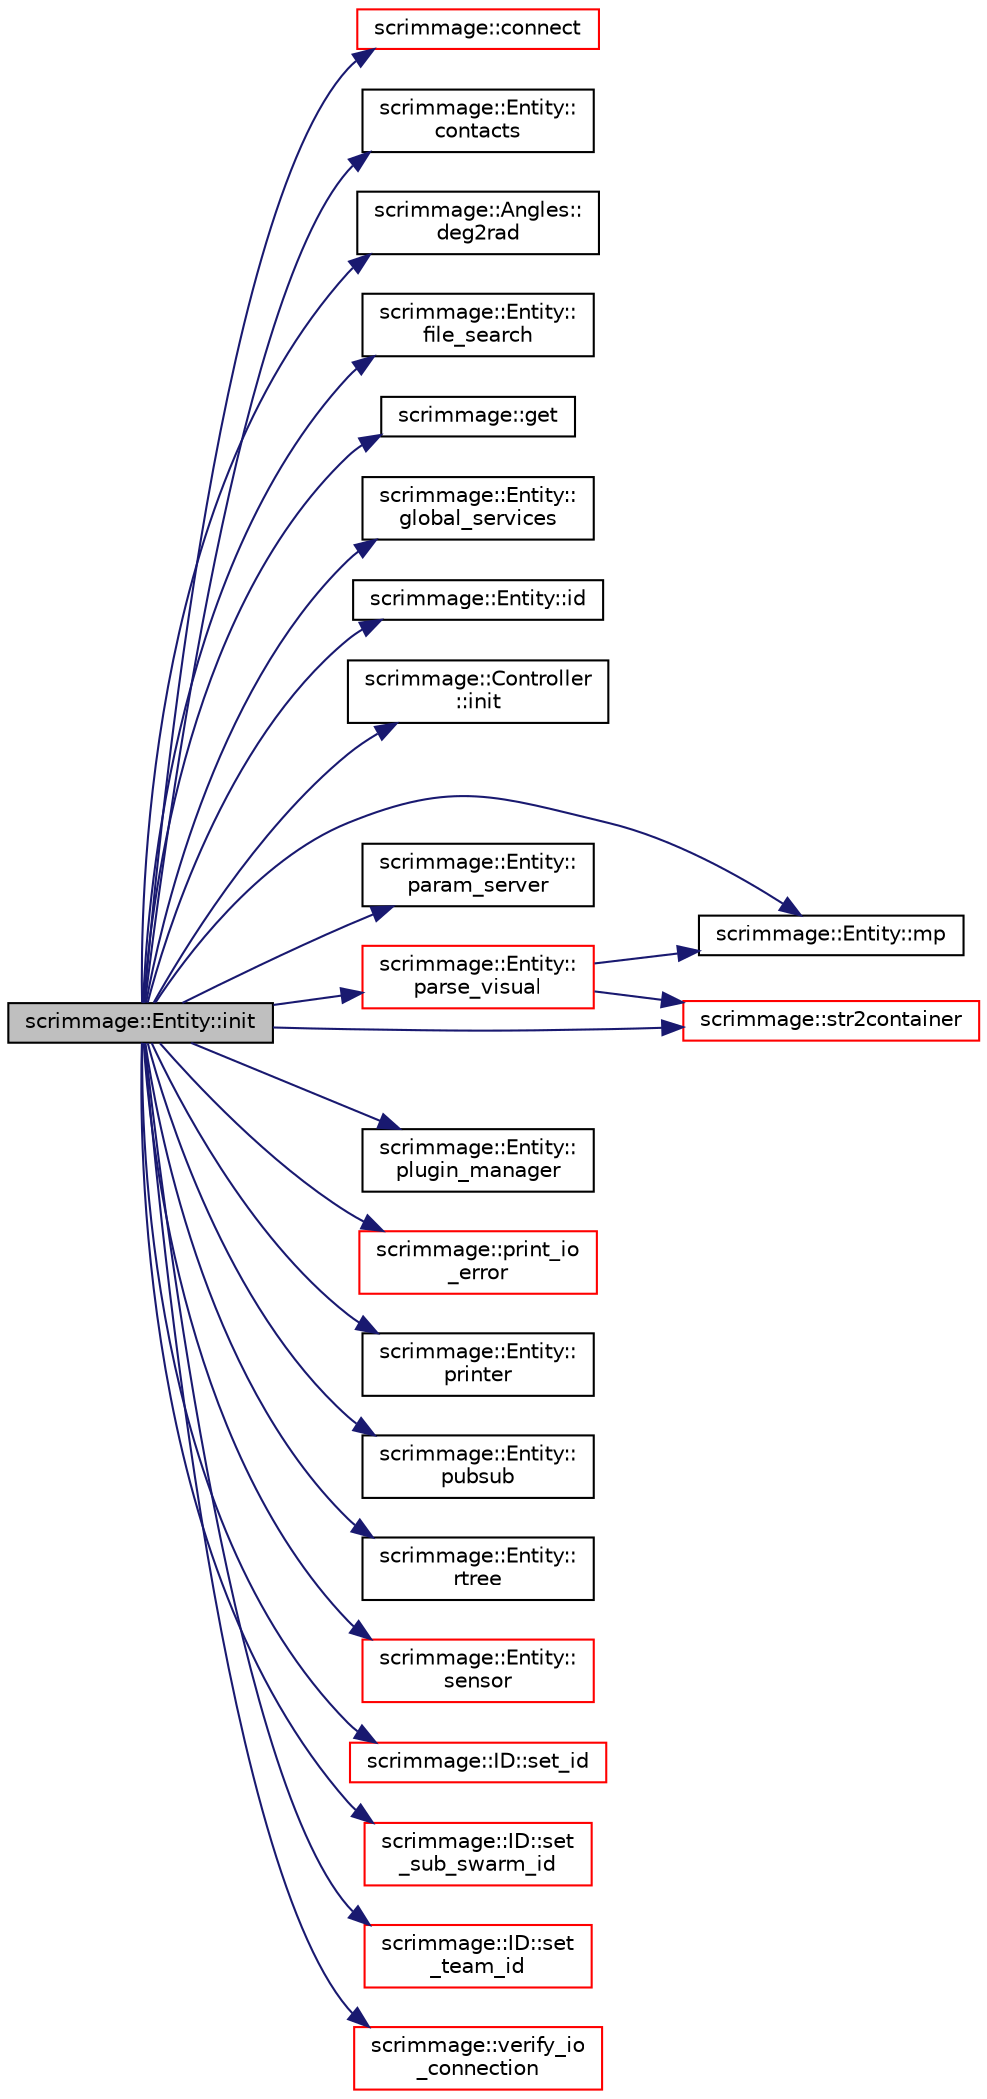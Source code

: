digraph "scrimmage::Entity::init"
{
 // LATEX_PDF_SIZE
  edge [fontname="Helvetica",fontsize="10",labelfontname="Helvetica",labelfontsize="10"];
  node [fontname="Helvetica",fontsize="10",shape=record];
  rankdir="LR";
  Node1 [label="scrimmage::Entity::init",height=0.2,width=0.4,color="black", fillcolor="grey75", style="filled", fontcolor="black",tooltip=" "];
  Node1 -> Node2 [color="midnightblue",fontsize="10",style="solid",fontname="Helvetica"];
  Node2 [label="scrimmage::connect",height=0.2,width=0.4,color="red", fillcolor="white", style="filled",URL="$namespacescrimmage.html#a5e908f79257a2582a17398519b9c9647",tooltip=" "];
  Node1 -> Node5 [color="midnightblue",fontsize="10",style="solid",fontname="Helvetica"];
  Node5 [label="scrimmage::Entity::\lcontacts",height=0.2,width=0.4,color="black", fillcolor="white", style="filled",URL="$classscrimmage_1_1Entity.html#a15d3ff43512d2c387464495464b784af",tooltip=" "];
  Node1 -> Node6 [color="midnightblue",fontsize="10",style="solid",fontname="Helvetica"];
  Node6 [label="scrimmage::Angles::\ldeg2rad",height=0.2,width=0.4,color="black", fillcolor="white", style="filled",URL="$classscrimmage_1_1Angles.html#a49e7f100f2e0784033a7910673e6dadb",tooltip=" "];
  Node1 -> Node7 [color="midnightblue",fontsize="10",style="solid",fontname="Helvetica"];
  Node7 [label="scrimmage::Entity::\lfile_search",height=0.2,width=0.4,color="black", fillcolor="white", style="filled",URL="$classscrimmage_1_1Entity.html#a418a22dd9e88f347e59c45379309a7e1",tooltip=" "];
  Node1 -> Node8 [color="midnightblue",fontsize="10",style="solid",fontname="Helvetica"];
  Node8 [label="scrimmage::get",height=0.2,width=0.4,color="black", fillcolor="white", style="filled",URL="$namespacescrimmage.html#a3cd399bc8f69e9cd9f22ae8426abb456",tooltip=" "];
  Node1 -> Node9 [color="midnightblue",fontsize="10",style="solid",fontname="Helvetica"];
  Node9 [label="scrimmage::Entity::\lglobal_services",height=0.2,width=0.4,color="black", fillcolor="white", style="filled",URL="$classscrimmage_1_1Entity.html#a56e830bcd9a84ba1c32ff48000e178b2",tooltip=" "];
  Node1 -> Node10 [color="midnightblue",fontsize="10",style="solid",fontname="Helvetica"];
  Node10 [label="scrimmage::Entity::id",height=0.2,width=0.4,color="black", fillcolor="white", style="filled",URL="$classscrimmage_1_1Entity.html#a7a364cceb809cd85528056f33b15be73",tooltip=" "];
  Node1 -> Node11 [color="midnightblue",fontsize="10",style="solid",fontname="Helvetica"];
  Node11 [label="scrimmage::Controller\l::init",height=0.2,width=0.4,color="black", fillcolor="white", style="filled",URL="$classscrimmage_1_1Controller.html#a518884810dcdd498fda898378da406b4",tooltip=" "];
  Node1 -> Node12 [color="midnightblue",fontsize="10",style="solid",fontname="Helvetica"];
  Node12 [label="scrimmage::Entity::mp",height=0.2,width=0.4,color="black", fillcolor="white", style="filled",URL="$classscrimmage_1_1Entity.html#a3f88dfbc5ff9a42fae837da0d48cf898",tooltip=" "];
  Node1 -> Node13 [color="midnightblue",fontsize="10",style="solid",fontname="Helvetica"];
  Node13 [label="scrimmage::Entity::\lparam_server",height=0.2,width=0.4,color="black", fillcolor="white", style="filled",URL="$classscrimmage_1_1Entity.html#aba20087f34f68eab4b574084f25935c1",tooltip=" "];
  Node1 -> Node14 [color="midnightblue",fontsize="10",style="solid",fontname="Helvetica"];
  Node14 [label="scrimmage::Entity::\lparse_visual",height=0.2,width=0.4,color="red", fillcolor="white", style="filled",URL="$classscrimmage_1_1Entity.html#a0f933e41855d10195a40d4300acb119f",tooltip=" "];
  Node14 -> Node12 [color="midnightblue",fontsize="10",style="solid",fontname="Helvetica"];
  Node14 -> Node25 [color="midnightblue",fontsize="10",style="solid",fontname="Helvetica"];
  Node25 [label="scrimmage::str2container",height=0.2,width=0.4,color="red", fillcolor="white", style="filled",URL="$namespacescrimmage.html#a33cb0991fa26d446d903cf250661affb",tooltip=" "];
  Node1 -> Node30 [color="midnightblue",fontsize="10",style="solid",fontname="Helvetica"];
  Node30 [label="scrimmage::Entity::\lplugin_manager",height=0.2,width=0.4,color="black", fillcolor="white", style="filled",URL="$classscrimmage_1_1Entity.html#a82d54160b13134ef46eeef9e1419dea8",tooltip=" "];
  Node1 -> Node31 [color="midnightblue",fontsize="10",style="solid",fontname="Helvetica"];
  Node31 [label="scrimmage::print_io\l_error",height=0.2,width=0.4,color="red", fillcolor="white", style="filled",URL="$namespacescrimmage.html#a1a42f0f8246cd1ce51bc7613aeda2bd8",tooltip=" "];
  Node1 -> Node32 [color="midnightblue",fontsize="10",style="solid",fontname="Helvetica"];
  Node32 [label="scrimmage::Entity::\lprinter",height=0.2,width=0.4,color="black", fillcolor="white", style="filled",URL="$classscrimmage_1_1Entity.html#a9a27d2cac7249a346fe28e7e8ad5e34d",tooltip=" "];
  Node1 -> Node33 [color="midnightblue",fontsize="10",style="solid",fontname="Helvetica"];
  Node33 [label="scrimmage::Entity::\lpubsub",height=0.2,width=0.4,color="black", fillcolor="white", style="filled",URL="$classscrimmage_1_1Entity.html#ab587d12ed9d63612f84e88ec23be2ea3",tooltip=" "];
  Node1 -> Node34 [color="midnightblue",fontsize="10",style="solid",fontname="Helvetica"];
  Node34 [label="scrimmage::Entity::\lrtree",height=0.2,width=0.4,color="black", fillcolor="white", style="filled",URL="$classscrimmage_1_1Entity.html#a28ab84afb7fff848d0282c27e829eb3b",tooltip=" "];
  Node1 -> Node35 [color="midnightblue",fontsize="10",style="solid",fontname="Helvetica"];
  Node35 [label="scrimmage::Entity::\lsensor",height=0.2,width=0.4,color="red", fillcolor="white", style="filled",URL="$classscrimmage_1_1Entity.html#aaf19d3313ee50a1e15b21a6552ad370a",tooltip=" "];
  Node1 -> Node37 [color="midnightblue",fontsize="10",style="solid",fontname="Helvetica"];
  Node37 [label="scrimmage::ID::set_id",height=0.2,width=0.4,color="red", fillcolor="white", style="filled",URL="$classscrimmage_1_1ID.html#a9895adc7050c16c76f2a7064a886c91f",tooltip=" "];
  Node1 -> Node38 [color="midnightblue",fontsize="10",style="solid",fontname="Helvetica"];
  Node38 [label="scrimmage::ID::set\l_sub_swarm_id",height=0.2,width=0.4,color="red", fillcolor="white", style="filled",URL="$classscrimmage_1_1ID.html#a6d3c005538695640cd2d1be2495c6311",tooltip=" "];
  Node1 -> Node40 [color="midnightblue",fontsize="10",style="solid",fontname="Helvetica"];
  Node40 [label="scrimmage::ID::set\l_team_id",height=0.2,width=0.4,color="red", fillcolor="white", style="filled",URL="$classscrimmage_1_1ID.html#a78e83716223c905e7d747967a3b94c1d",tooltip=" "];
  Node1 -> Node25 [color="midnightblue",fontsize="10",style="solid",fontname="Helvetica"];
  Node1 -> Node41 [color="midnightblue",fontsize="10",style="solid",fontname="Helvetica"];
  Node41 [label="scrimmage::verify_io\l_connection",height=0.2,width=0.4,color="red", fillcolor="white", style="filled",URL="$namespacescrimmage.html#ae124c7a839ccebe20480e25a1c4988ee",tooltip=" "];
}
